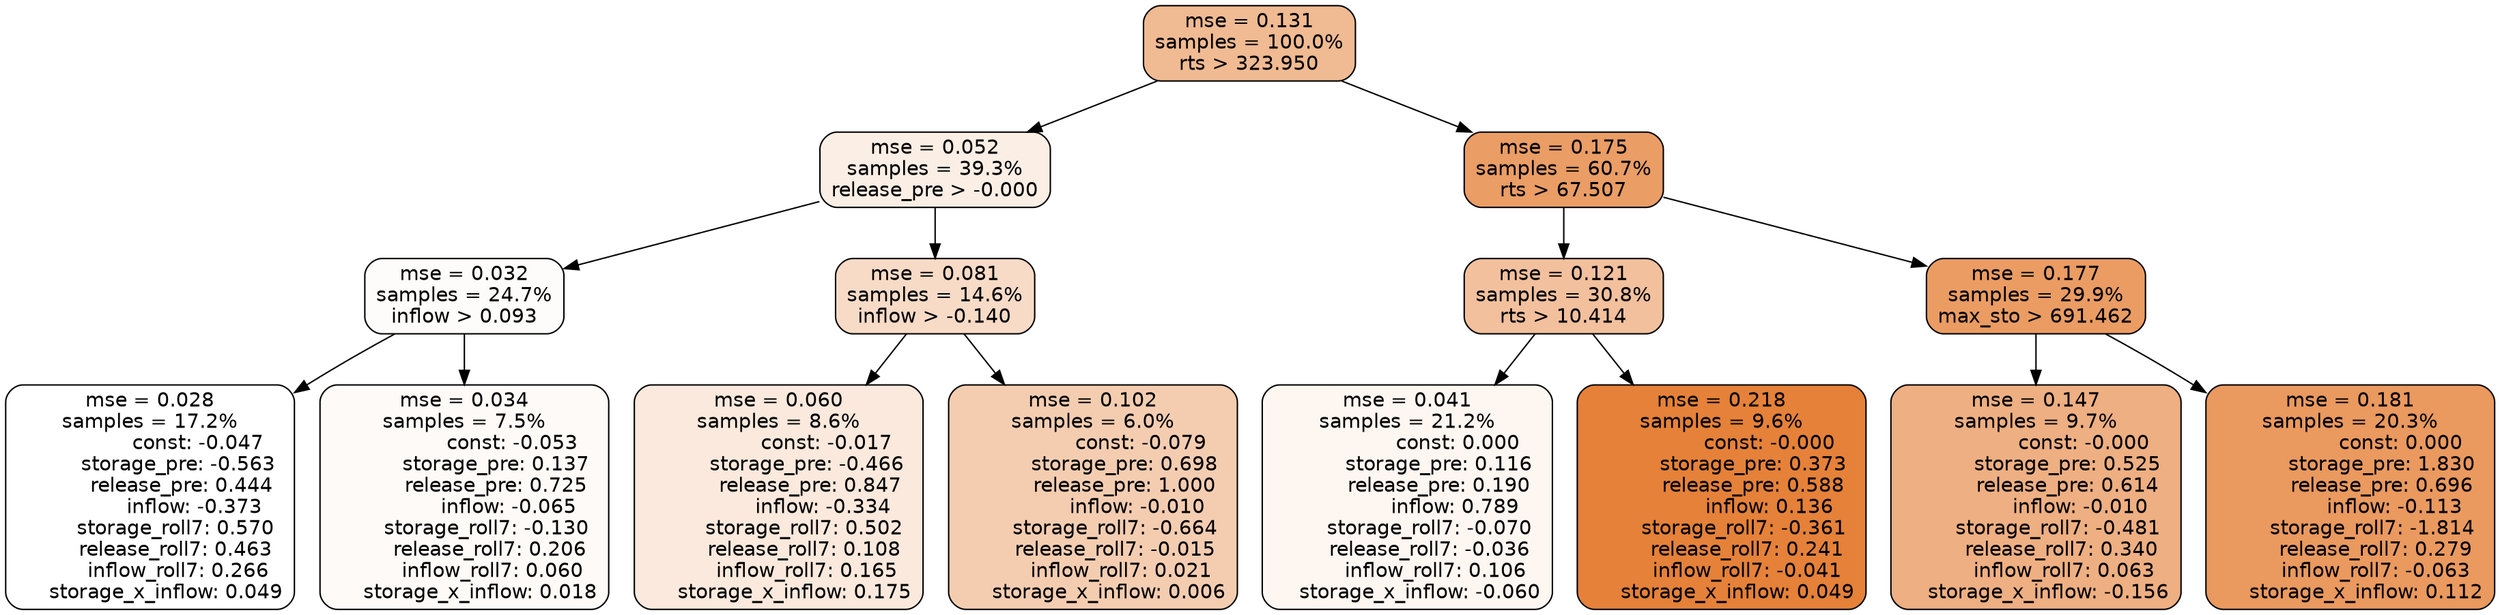 digraph tree {
node [shape=rectangle, style="filled, rounded", color="black", fontname=helvetica] ;
edge [fontname=helvetica] ;
	"0" [label="mse = 0.131
samples = 100.0%
rts > 323.950", fillcolor="#f0ba92"]
	"8" [label="mse = 0.052
samples = 39.3%
release_pre > -0.000", fillcolor="#fbeee5"]
	"1" [label="mse = 0.175
samples = 60.7%
rts > 67.507", fillcolor="#ea9d65"]
	"9" [label="mse = 0.032
samples = 24.7%
inflow > 0.093", fillcolor="#fefcfa"]
	"12" [label="mse = 0.081
samples = 14.6%
inflow > -0.140", fillcolor="#f7dbc7"]
	"2" [label="mse = 0.121
samples = 30.8%
rts > 10.414", fillcolor="#f2c09d"]
	"5" [label="mse = 0.177
samples = 29.9%
max_sto > 691.462", fillcolor="#ea9c63"]
	"10" [label="mse = 0.028
samples = 17.2%
               const: -0.047
         storage_pre: -0.563
          release_pre: 0.444
              inflow: -0.373
        storage_roll7: 0.570
        release_roll7: 0.463
         inflow_roll7: 0.266
     storage_x_inflow: 0.049", fillcolor="#ffffff"]
	"11" [label="mse = 0.034
samples = 7.5%
               const: -0.053
          storage_pre: 0.137
          release_pre: 0.725
              inflow: -0.065
       storage_roll7: -0.130
        release_roll7: 0.206
         inflow_roll7: 0.060
     storage_x_inflow: 0.018", fillcolor="#fefaf7"]
	"13" [label="mse = 0.060
samples = 8.6%
               const: -0.017
         storage_pre: -0.466
          release_pre: 0.847
              inflow: -0.334
        storage_roll7: 0.502
        release_roll7: 0.108
         inflow_roll7: 0.165
     storage_x_inflow: 0.175", fillcolor="#fae9dc"]
	"14" [label="mse = 0.102
samples = 6.0%
               const: -0.079
          storage_pre: 0.698
          release_pre: 1.000
              inflow: -0.010
       storage_roll7: -0.664
       release_roll7: -0.015
         inflow_roll7: 0.021
     storage_x_inflow: 0.006", fillcolor="#f4cdb1"]
	"3" [label="mse = 0.041
samples = 21.2%
                const: 0.000
          storage_pre: 0.116
          release_pre: 0.190
               inflow: 0.789
       storage_roll7: -0.070
       release_roll7: -0.036
         inflow_roll7: 0.106
    storage_x_inflow: -0.060", fillcolor="#fdf6f1"]
	"4" [label="mse = 0.218
samples = 9.6%
               const: -0.000
          storage_pre: 0.373
          release_pre: 0.588
               inflow: 0.136
       storage_roll7: -0.361
        release_roll7: 0.241
        inflow_roll7: -0.041
     storage_x_inflow: 0.049", fillcolor="#e58139"]
	"7" [label="mse = 0.147
samples = 9.7%
               const: -0.000
          storage_pre: 0.525
          release_pre: 0.614
              inflow: -0.010
       storage_roll7: -0.481
        release_roll7: 0.340
         inflow_roll7: 0.063
    storage_x_inflow: -0.156", fillcolor="#eeaf82"]
	"6" [label="mse = 0.181
samples = 20.3%
                const: 0.000
          storage_pre: 1.830
          release_pre: 0.696
              inflow: -0.113
       storage_roll7: -1.814
        release_roll7: 0.279
        inflow_roll7: -0.063
     storage_x_inflow: 0.112", fillcolor="#ea995f"]

	"0" -> "1"
	"0" -> "8"
	"8" -> "9"
	"8" -> "12"
	"1" -> "2"
	"1" -> "5"
	"9" -> "10"
	"9" -> "11"
	"12" -> "13"
	"12" -> "14"
	"2" -> "3"
	"2" -> "4"
	"5" -> "6"
	"5" -> "7"
}